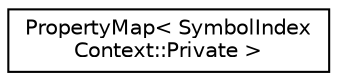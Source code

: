 digraph "Graphical Class Hierarchy"
{
 // LATEX_PDF_SIZE
  edge [fontname="Helvetica",fontsize="10",labelfontname="Helvetica",labelfontsize="10"];
  node [fontname="Helvetica",fontsize="10",shape=record];
  rankdir="LR";
  Node0 [label="PropertyMap\< SymbolIndex\lContext::Private \>",height=0.2,width=0.4,color="black", fillcolor="white", style="filled",URL="$classPropertyMap.html",tooltip=" "];
}
